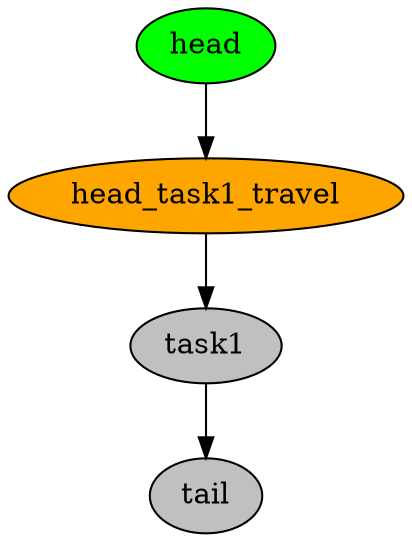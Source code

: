 digraph timeline {
head[label="head",style=filled,fillcolor=green,fontcolor=black];
head_task1_travel[label="head_task1_travel",style=filled,fillcolor=orange,fontcolor=black];
task1[label="task1",style=filled,fillcolor=gray,fontcolor=black];
tail[label="tail",style=filled,fillcolor=gray,fontcolor=black];
"head"->"head_task1_travel"[color=black];
"head_task1_travel"->"task1"[color=black];
"task1"->"tail"[color=black];
}

